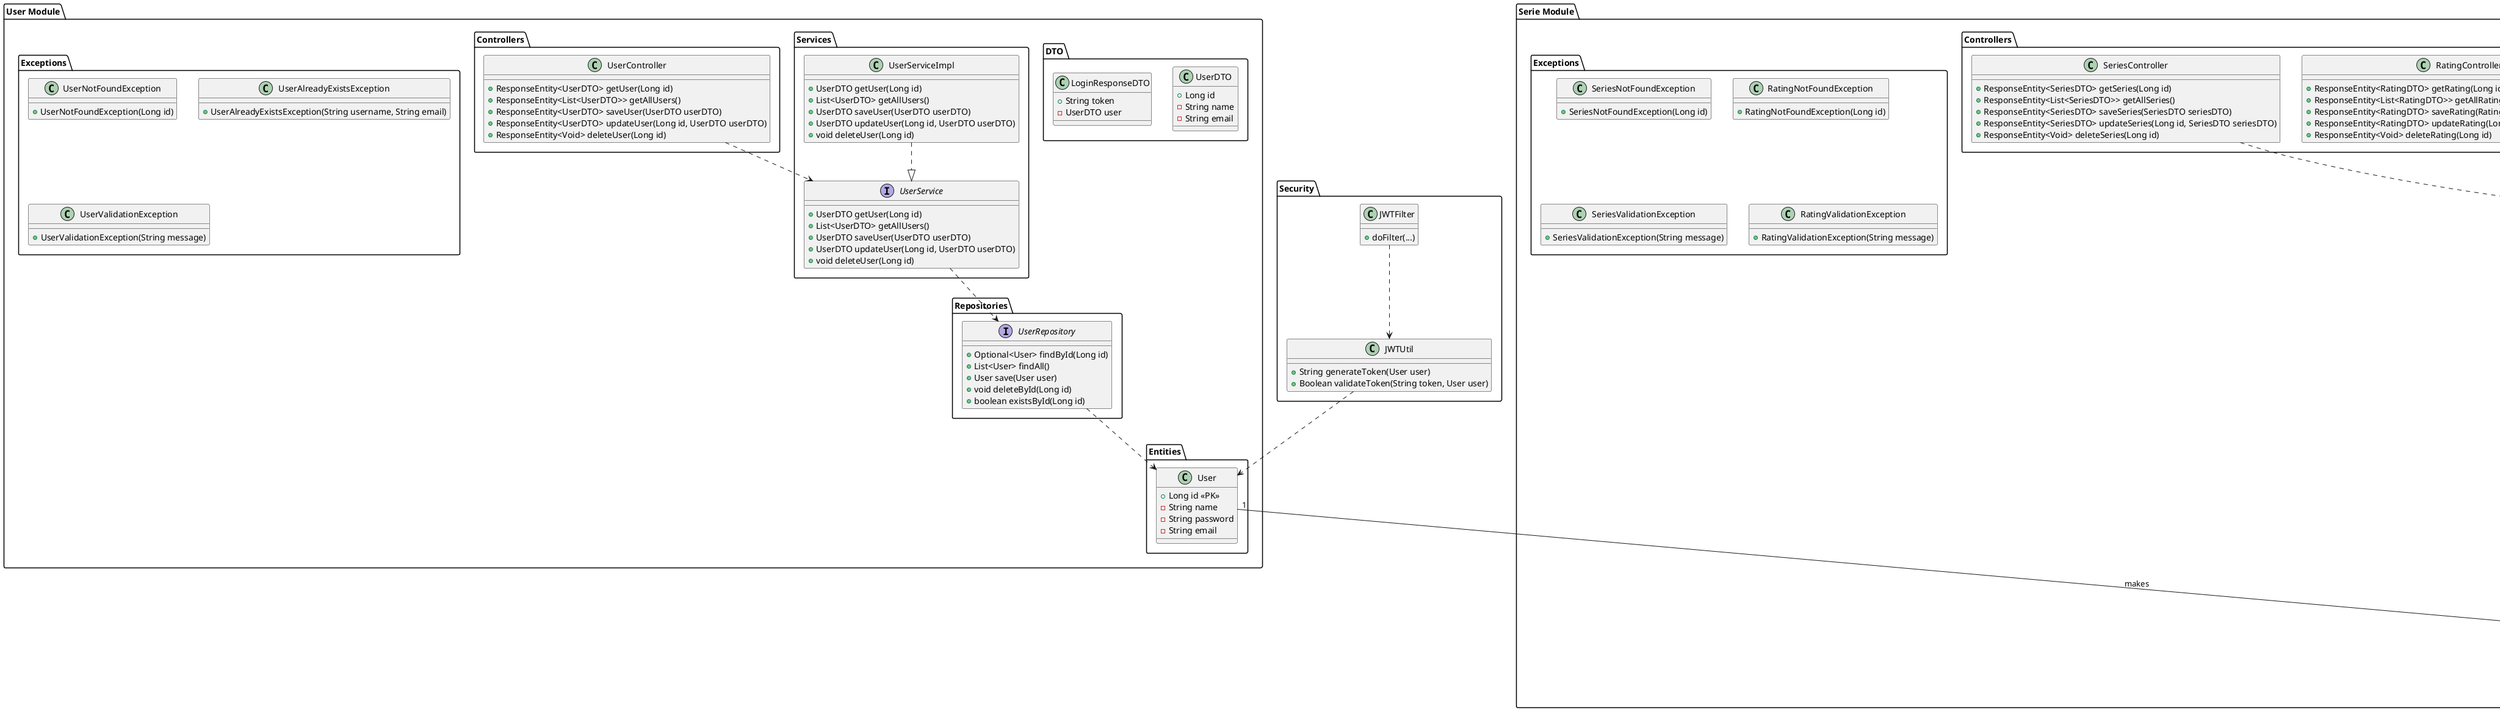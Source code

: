 @startuml

package "User Module" {
    package "Entities" {
        class User {
            +Long id <<PK>>
            -String name
            -String password
            -String email
        }
    }

    package "DTO" {
        class UserDTO {
            +Long id
            -String name
            -String email
        }

        class LoginResponseDTO {
            +String token
            -UserDTO user
        }
    }

    package "Repositories" {
        interface UserRepository {
            +Optional<User> findById(Long id)
            +List<User> findAll()
            +User save(User user)
            +void deleteById(Long id)
            +boolean existsById(Long id)
        }
    }

    package "Services" {
        interface UserService {
            +UserDTO getUser(Long id)
            +List<UserDTO> getAllUsers()
            +UserDTO saveUser(UserDTO userDTO)
            +UserDTO updateUser(Long id, UserDTO userDTO)
            +void deleteUser(Long id)
        }

        class UserServiceImpl {
            +UserDTO getUser(Long id)
            +List<UserDTO> getAllUsers()
            +UserDTO saveUser(UserDTO userDTO)
            +UserDTO updateUser(Long id, UserDTO userDTO)
            +void deleteUser(Long id)
        }
    }

    package "Controllers" {
        class UserController {
            +ResponseEntity<UserDTO> getUser(Long id)
            +ResponseEntity<List<UserDTO>> getAllUsers()
            +ResponseEntity<UserDTO> saveUser(UserDTO userDTO)
            +ResponseEntity<UserDTO> updateUser(Long id, UserDTO userDTO)
            +ResponseEntity<Void> deleteUser(Long id)
        }
    }

    package "Exceptions" {
        class UserNotFoundException {
            +UserNotFoundException(Long id)
        }

        class UserAlreadyExistsException {
            +UserAlreadyExistsException(String username, String email)
        }

        class UserValidationException {
            +UserValidationException(String message)
        }
    }
}

package "Serie Module" {
    package "Entities" {
        class Series {
            +Long id <<PK>>
            -String name
            -String platform
            -String synopsis
            -String cover
        }

        class Rating {
            +Long id <<PK>>
            -Double rating
            -Long seriesId <<FK>>
            -Long userId <<FK>>
        }
    }

    package "DTO" {
        class SeriesDTO {
            +Long id
            -String name
            -String platform
            -String synopsis
            -String cover
        }

        class RatingDTO {
            +Long id
            -Double rating
            -Long seriesId
            -Long userId
        }
    }

    package "Repositories" {
        interface SeriesRepository {
            +Optional<Series> findById(Long id)
            +List<Series> findAll()
            +Series save(Series series)
            +void deleteById(Long id)
            +boolean existsById(Long id)
        }

        interface RatingRepository {
            +Optional<Rating> findById(Long id)
            +List<Rating> findAll()
            +Rating save(Rating rating)
            +boolean existsByUserIdAndSeriesId(Long userId, Long seriesId)
        }
    }

    package "Services" {
        interface SeriesService {
            +SeriesDTO getSeries(Long id)
            +List<SeriesDTO> getAllSeries()
            +SeriesDTO saveSeries(SeriesDTO seriesDTO)
            +SeriesDTO updateSeries(Long id, SeriesDTO seriesDTO)
            +void deleteSeries(Long id)
        }

        class SeriesServiceImpl {
            +SeriesDTO getSeries(Long id)
            +List<SeriesDTO> getAllSeries()
            +SeriesDTO saveSeries(SeriesDTO seriesDTO)
            +SeriesDTO updateSeries(Long id, SeriesDTO seriesDTO)
            +void deleteSeries(Long id)
        }

        interface RatingService {
            +RatingDTO getRating(Long id)
            +List<RatingDTO> getAllRatings()
            +RatingDTO saveRating(RatingDTO ratingDTO)
            +RatingDTO updateRating(Long id, RatingDTO ratingDTO)
            +void deleteRating(Long id)
        }

        class RatingServiceImpl {
            +RatingDTO getRating(Long id)
            +List<RatingDTO> getAllRatings()
            +RatingDTO saveRating(RatingDTO ratingDTO)
            +RatingDTO updateRating(Long id, RatingDTO ratingDTO)
            +void deleteRating(Long id)
        }
    }

    package "Controllers" {
        class SeriesController {
            +ResponseEntity<SeriesDTO> getSeries(Long id)
            +ResponseEntity<List<SeriesDTO>> getAllSeries()
            +ResponseEntity<SeriesDTO> saveSeries(SeriesDTO seriesDTO)
            +ResponseEntity<SeriesDTO> updateSeries(Long id, SeriesDTO seriesDTO)
            +ResponseEntity<Void> deleteSeries(Long id)
        }

        class RatingController {
            +ResponseEntity<RatingDTO> getRating(Long id)
            +ResponseEntity<List<RatingDTO>> getAllRatings()
            +ResponseEntity<RatingDTO> saveRating(RatingDTO ratingDTO)
            +ResponseEntity<RatingDTO> updateRating(Long id, RatingDTO ratingDTO)
            +ResponseEntity<Void> deleteRating(Long id)
        }
    }

    package "Exceptions" {
        class SeriesNotFoundException {
            +SeriesNotFoundException(Long id)
        }

        class RatingNotFoundException {
            +RatingNotFoundException(Long id)
        }

        class SeriesValidationException {
            +SeriesValidationException(String message)
        }

        class RatingValidationException {
            +RatingValidationException(String message)
        }
    }
}

package "Security" {
    class JWTUtil {
        +String generateToken(User user)
        +Boolean validateToken(String token, User user)
    }

    class JWTFilter {
        +doFilter(...)
    }
}

' Relationships
User "1" -- "0..*" Rating : "makes"
Series "1" -- "0..*" Rating : "has"
UserRepository ..> User
SeriesRepository ..> Series
RatingRepository ..> Rating
UserService ..> UserRepository
UserServiceImpl ..|> UserService
SeriesService ..> SeriesRepository
SeriesServiceImpl ..|> SeriesService
RatingService ..> RatingRepository
RatingServiceImpl ..|> RatingService
UserController ..> UserService
SeriesController ..> SeriesService
RatingController ..> RatingService
JWTUtil ..> User
JWTFilter ..> JWTUtil

@enduml
